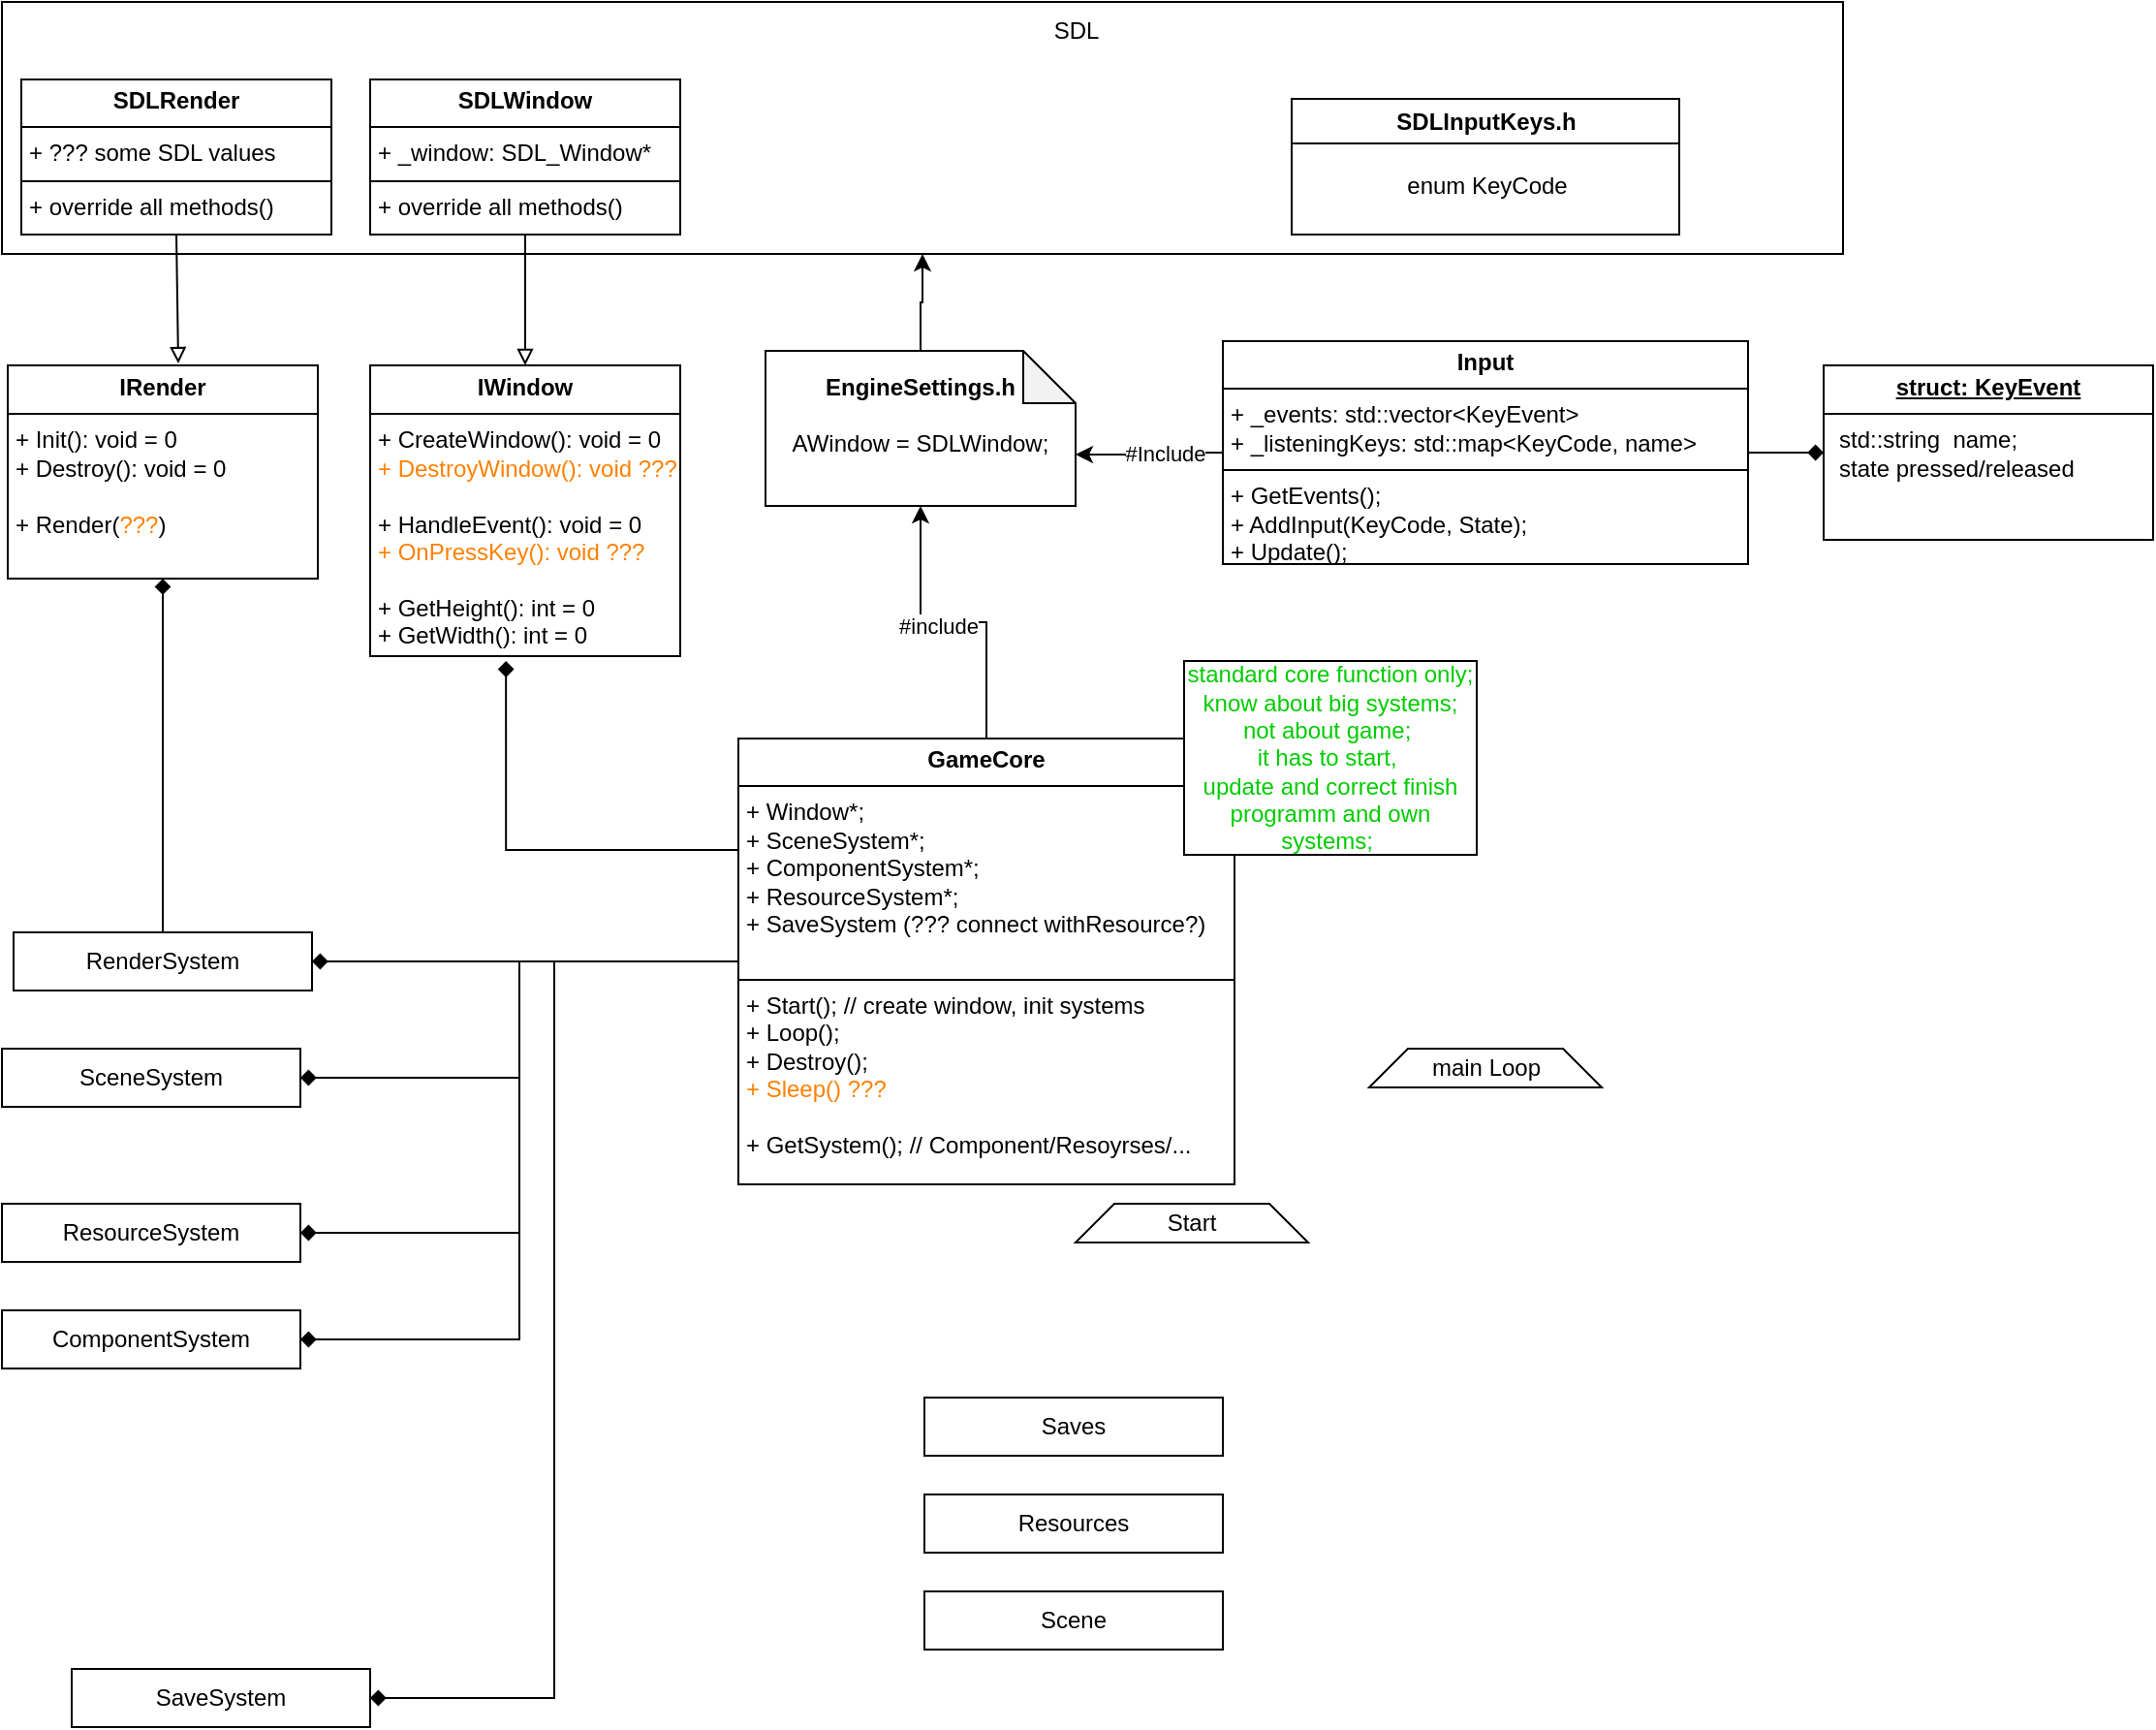 <mxfile version="24.7.6">
  <diagram name="Page-1" id="5kNetyspYmfxLecHSdiX">
    <mxGraphModel dx="1781" dy="647" grid="1" gridSize="10" guides="1" tooltips="1" connect="1" arrows="1" fold="1" page="1" pageScale="1" pageWidth="827" pageHeight="1169" math="0" shadow="0">
      <root>
        <mxCell id="0" />
        <mxCell id="1" parent="0" />
        <mxCell id="S0Dyq1XGVSe3hS3X8ZzL-8" value="" style="rounded=0;whiteSpace=wrap;html=1;" parent="1" vertex="1">
          <mxGeometry x="-140" width="950" height="130" as="geometry" />
        </mxCell>
        <mxCell id="S0Dyq1XGVSe3hS3X8ZzL-1" value="&lt;p style=&quot;margin:0px;margin-top:4px;text-align:center;&quot;&gt;&lt;b&gt;IWindow&lt;/b&gt;&lt;/p&gt;&lt;hr size=&quot;1&quot; style=&quot;border-style:solid;&quot;&gt;&lt;p style=&quot;margin:0px;margin-left:4px;&quot;&gt;+ CreateWindow(): void = 0&lt;/p&gt;&lt;p style=&quot;margin:0px;margin-left:4px;&quot;&gt;&lt;font color=&quot;#ff8000&quot;&gt;+ DestroyWindow(): void ???&lt;/font&gt;&lt;/p&gt;&lt;p style=&quot;margin:0px;margin-left:4px;&quot;&gt;&lt;font color=&quot;#ff8000&quot;&gt;&lt;br&gt;&lt;/font&gt;&lt;/p&gt;&lt;p style=&quot;margin:0px;margin-left:4px;&quot;&gt;+ HandleEvent(): void = 0&lt;/p&gt;&lt;p style=&quot;margin:0px;margin-left:4px;&quot;&gt;&lt;font color=&quot;#ff8000&quot;&gt;+ OnPressKey(): void ???&lt;/font&gt;&lt;/p&gt;&lt;p style=&quot;margin:0px;margin-left:4px;&quot;&gt;&amp;nbsp;&lt;/p&gt;&lt;p style=&quot;margin:0px;margin-left:4px;&quot;&gt;+ GetHeight(): int = 0&lt;/p&gt;&lt;p style=&quot;margin:0px;margin-left:4px;&quot;&gt;+ GetWidth(): int = 0&lt;/p&gt;" style="verticalAlign=top;align=left;overflow=fill;html=1;whiteSpace=wrap;" parent="1" vertex="1">
          <mxGeometry x="50" y="187.5" width="160" height="150" as="geometry" />
        </mxCell>
        <mxCell id="S0Dyq1XGVSe3hS3X8ZzL-5" style="edgeStyle=orthogonalEdgeStyle;rounded=0;orthogonalLoop=1;jettySize=auto;html=1;entryX=0.5;entryY=0;entryDx=0;entryDy=0;endArrow=block;endFill=0;" parent="1" source="S0Dyq1XGVSe3hS3X8ZzL-2" target="S0Dyq1XGVSe3hS3X8ZzL-1" edge="1">
          <mxGeometry relative="1" as="geometry" />
        </mxCell>
        <mxCell id="S0Dyq1XGVSe3hS3X8ZzL-2" value="&lt;p style=&quot;margin:0px;margin-top:4px;text-align:center;&quot;&gt;&lt;b&gt;SDLWindow&lt;/b&gt;&lt;/p&gt;&lt;hr size=&quot;1&quot; style=&quot;border-style:solid;&quot;&gt;&lt;p style=&quot;margin:0px;margin-left:4px;&quot;&gt;+ _window: SDL_Window*&lt;/p&gt;&lt;hr size=&quot;1&quot; style=&quot;border-style:solid;&quot;&gt;&lt;p style=&quot;margin:0px;margin-left:4px;&quot;&gt;+ override all methods()&lt;/p&gt;" style="verticalAlign=top;align=left;overflow=fill;html=1;whiteSpace=wrap;" parent="1" vertex="1">
          <mxGeometry x="50" y="40" width="160" height="80" as="geometry" />
        </mxCell>
        <mxCell id="nveFnXbDkoNc9zzOz1kl-4" style="edgeStyle=orthogonalEdgeStyle;rounded=0;orthogonalLoop=1;jettySize=auto;html=1;exitX=0;exitY=0.5;exitDx=0;exitDy=0;entryX=1;entryY=0.5;entryDx=0;entryDy=0;endArrow=diamond;endFill=1;" edge="1" parent="1" source="S0Dyq1XGVSe3hS3X8ZzL-6" target="9YUIQhJSh96qjaXv536v-35">
          <mxGeometry relative="1" as="geometry" />
        </mxCell>
        <mxCell id="nveFnXbDkoNc9zzOz1kl-9" style="edgeStyle=orthogonalEdgeStyle;rounded=0;orthogonalLoop=1;jettySize=auto;html=1;exitX=0;exitY=0.5;exitDx=0;exitDy=0;entryX=1;entryY=0.5;entryDx=0;entryDy=0;endArrow=diamond;endFill=1;" edge="1" parent="1" source="S0Dyq1XGVSe3hS3X8ZzL-6" target="9YUIQhJSh96qjaXv536v-31">
          <mxGeometry relative="1" as="geometry" />
        </mxCell>
        <mxCell id="S0Dyq1XGVSe3hS3X8ZzL-6" value="&lt;p style=&quot;margin:0px;margin-top:4px;text-align:center;&quot;&gt;&lt;b&gt;GameCore&lt;/b&gt;&lt;/p&gt;&lt;hr size=&quot;1&quot; style=&quot;border-style:solid;&quot;&gt;&lt;p style=&quot;margin:0px;margin-left:4px;&quot;&gt;+ Window*;&lt;/p&gt;&lt;p style=&quot;margin:0px;margin-left:4px;&quot;&gt;+ SceneSystem*;&lt;/p&gt;&lt;p style=&quot;margin:0px;margin-left:4px;&quot;&gt;+ ComponentSystem*;&lt;/p&gt;&lt;p style=&quot;margin:0px;margin-left:4px;&quot;&gt;+ ResourceSystem*;&lt;/p&gt;&lt;p style=&quot;margin:0px;margin-left:4px;&quot;&gt;+ SaveSystem (??? connect withResource?)&amp;nbsp;&lt;/p&gt;&lt;p style=&quot;margin:0px;margin-left:4px;&quot;&gt;&lt;br&gt;&lt;/p&gt;&lt;hr size=&quot;1&quot; style=&quot;border-style:solid;&quot;&gt;&lt;p style=&quot;margin:0px;margin-left:4px;&quot;&gt;+ Start(); // create window, init systems&lt;/p&gt;&lt;p style=&quot;margin:0px;margin-left:4px;&quot;&gt;+ Loop();&lt;/p&gt;&lt;p style=&quot;margin:0px;margin-left:4px;&quot;&gt;+ Destroy();&lt;/p&gt;&lt;p style=&quot;margin:0px;margin-left:4px;&quot;&gt;&lt;font color=&quot;#ff8000&quot;&gt;+ Sleep() ???&lt;/font&gt;&lt;/p&gt;&lt;p style=&quot;margin:0px;margin-left:4px;&quot;&gt;&lt;font color=&quot;#ff8000&quot;&gt;&lt;br&gt;&lt;/font&gt;&lt;/p&gt;&lt;p style=&quot;margin:0px;margin-left:4px;&quot;&gt;+ GetSystem(); // Component/Resoyrses/...&lt;/p&gt;" style="verticalAlign=top;align=left;overflow=fill;html=1;whiteSpace=wrap;" parent="1" vertex="1">
          <mxGeometry x="240" y="380" width="256" height="230" as="geometry" />
        </mxCell>
        <mxCell id="9YUIQhJSh96qjaXv536v-18" style="edgeStyle=orthogonalEdgeStyle;rounded=0;orthogonalLoop=1;jettySize=auto;html=1;exitX=1;exitY=0.5;exitDx=0;exitDy=0;entryX=0;entryY=0.5;entryDx=0;entryDy=0;horizontal=1;endArrow=diamond;endFill=1;" parent="1" source="S0Dyq1XGVSe3hS3X8ZzL-7" target="9YUIQhJSh96qjaXv536v-17" edge="1">
          <mxGeometry relative="1" as="geometry" />
        </mxCell>
        <mxCell id="S0Dyq1XGVSe3hS3X8ZzL-7" value="&lt;p style=&quot;margin:0px;margin-top:4px;text-align:center;&quot;&gt;&lt;b&gt;Input&lt;/b&gt;&lt;/p&gt;&lt;hr size=&quot;1&quot; style=&quot;border-style:solid;&quot;&gt;&lt;p style=&quot;margin:0px;margin-left:4px;&quot;&gt;+ _events: std::vector&amp;lt;KeyEvent&amp;gt;&lt;/p&gt;&lt;p style=&quot;margin:0px;margin-left:4px;&quot;&gt;+ _listeningKeys: std::map&amp;lt;KeyCode, name&amp;gt;&lt;/p&gt;&lt;hr size=&quot;1&quot; style=&quot;border-style:solid;&quot;&gt;&lt;p style=&quot;margin:0px;margin-left:4px;&quot;&gt;+ GetEvents();&amp;nbsp;&lt;/p&gt;&lt;p style=&quot;margin:0px;margin-left:4px;&quot;&gt;+ AddInput(KeyCode, State);&lt;/p&gt;&lt;p style=&quot;margin:0px;margin-left:4px;&quot;&gt;+ Update();&amp;nbsp;&lt;/p&gt;" style="verticalAlign=top;align=left;overflow=fill;html=1;whiteSpace=wrap;" parent="1" vertex="1">
          <mxGeometry x="490" y="175" width="271" height="115" as="geometry" />
        </mxCell>
        <mxCell id="S0Dyq1XGVSe3hS3X8ZzL-9" value="SDL" style="text;html=1;align=center;verticalAlign=middle;resizable=0;points=[];autosize=1;strokeColor=none;fillColor=none;" parent="1" vertex="1">
          <mxGeometry x="389" width="50" height="30" as="geometry" />
        </mxCell>
        <mxCell id="9YUIQhJSh96qjaXv536v-4" style="edgeStyle=orthogonalEdgeStyle;rounded=0;orthogonalLoop=1;jettySize=auto;html=1;" parent="1" source="9YUIQhJSh96qjaXv536v-2" target="S0Dyq1XGVSe3hS3X8ZzL-8" edge="1">
          <mxGeometry relative="1" as="geometry" />
        </mxCell>
        <mxCell id="9YUIQhJSh96qjaXv536v-2" value="&lt;b&gt;EngineSettings.h&lt;/b&gt;&lt;div&gt;&lt;b&gt;&lt;br&gt;&lt;/b&gt;&lt;/div&gt;&lt;div&gt;AWindow = SDLWindow;&lt;/div&gt;&lt;div&gt;&lt;b&gt;&lt;br&gt;&lt;/b&gt;&lt;/div&gt;" style="shape=note;whiteSpace=wrap;html=1;backgroundOutline=1;darkOpacity=0.05;align=center;size=27;" parent="1" vertex="1">
          <mxGeometry x="254" y="180" width="160" height="80" as="geometry" />
        </mxCell>
        <mxCell id="9YUIQhJSh96qjaXv536v-8" value="SDLInputKeys.h" style="swimlane;whiteSpace=wrap;html=1;" parent="1" vertex="1">
          <mxGeometry x="525.5" y="50" width="200" height="70" as="geometry">
            <mxRectangle x="660" y="330" width="130" height="30" as="alternateBounds" />
          </mxGeometry>
        </mxCell>
        <mxCell id="9YUIQhJSh96qjaXv536v-10" value="enum KeyCode" style="text;html=1;align=center;verticalAlign=middle;resizable=0;points=[];autosize=1;strokeColor=none;fillColor=none;rotation=0;" parent="9YUIQhJSh96qjaXv536v-8" vertex="1">
          <mxGeometry x="45" y="30" width="110" height="30" as="geometry" />
        </mxCell>
        <mxCell id="9YUIQhJSh96qjaXv536v-17" value="&lt;p style=&quot;margin:0px;margin-top:4px;text-align:center;text-decoration:underline;&quot;&gt;&lt;b&gt;struct: KeyEvent&lt;/b&gt;&lt;/p&gt;&lt;hr size=&quot;1&quot; style=&quot;border-style:solid;&quot;&gt;&lt;p style=&quot;margin:0px;margin-left:8px;&quot;&gt;std::string &amp;nbsp;name;&lt;br&gt;state pressed/released&lt;/p&gt;" style="verticalAlign=top;align=left;overflow=fill;html=1;whiteSpace=wrap;" parent="1" vertex="1">
          <mxGeometry x="800" y="187.5" width="170" height="90" as="geometry" />
        </mxCell>
        <mxCell id="9YUIQhJSh96qjaXv536v-19" style="edgeStyle=orthogonalEdgeStyle;rounded=0;orthogonalLoop=1;jettySize=auto;html=1;entryX=0;entryY=0;entryDx=160;entryDy=53.5;entryPerimeter=0;" parent="1" source="S0Dyq1XGVSe3hS3X8ZzL-7" target="9YUIQhJSh96qjaXv536v-2" edge="1">
          <mxGeometry relative="1" as="geometry" />
        </mxCell>
        <mxCell id="9YUIQhJSh96qjaXv536v-20" value="#Include" style="edgeLabel;html=1;align=center;verticalAlign=middle;resizable=0;points=[];" parent="9YUIQhJSh96qjaXv536v-19" vertex="1" connectable="0">
          <mxGeometry x="0.135" y="-2" relative="1" as="geometry">
            <mxPoint x="12" y="1" as="offset" />
          </mxGeometry>
        </mxCell>
        <mxCell id="9YUIQhJSh96qjaXv536v-21" value="main Loop" style="shape=trapezoid;perimeter=trapezoidPerimeter;whiteSpace=wrap;html=1;fixedSize=1;" parent="1" vertex="1">
          <mxGeometry x="565.5" y="540" width="120" height="20" as="geometry" />
        </mxCell>
        <mxCell id="9YUIQhJSh96qjaXv536v-24" value="&lt;font color=&quot;#00cc00&quot;&gt;standard core function only;&lt;/font&gt;&lt;div&gt;&lt;font color=&quot;#00cc00&quot;&gt;know about big systems; not about game;&amp;nbsp;&lt;/font&gt;&lt;/div&gt;&lt;div&gt;&lt;font color=&quot;#00cc00&quot;&gt;it has to start,&amp;nbsp;&lt;/font&gt;&lt;/div&gt;&lt;div&gt;&lt;font color=&quot;#00cc00&quot;&gt;update and correct finish programm and own systems;&amp;nbsp;&lt;/font&gt;&lt;/div&gt;" style="rounded=0;whiteSpace=wrap;html=1;" parent="1" vertex="1">
          <mxGeometry x="470" y="340" width="151" height="100" as="geometry" />
        </mxCell>
        <mxCell id="9YUIQhJSh96qjaXv536v-27" value="Scene" style="rounded=0;whiteSpace=wrap;html=1;" parent="1" vertex="1">
          <mxGeometry x="336" y="820" width="154" height="30" as="geometry" />
        </mxCell>
        <mxCell id="9YUIQhJSh96qjaXv536v-28" value="Resources" style="rounded=0;whiteSpace=wrap;html=1;" parent="1" vertex="1">
          <mxGeometry x="336" y="770" width="154" height="30" as="geometry" />
        </mxCell>
        <mxCell id="9YUIQhJSh96qjaXv536v-29" value="Saves" style="rounded=0;whiteSpace=wrap;html=1;" parent="1" vertex="1">
          <mxGeometry x="336" y="720" width="154" height="30" as="geometry" />
        </mxCell>
        <mxCell id="9YUIQhJSh96qjaXv536v-30" value="ComponentSystem" style="rounded=0;whiteSpace=wrap;html=1;" parent="1" vertex="1">
          <mxGeometry x="-140" y="675" width="154" height="30" as="geometry" />
        </mxCell>
        <mxCell id="9YUIQhJSh96qjaXv536v-31" value="SceneSystem" style="rounded=0;whiteSpace=wrap;html=1;" parent="1" vertex="1">
          <mxGeometry x="-140" y="540" width="154" height="30" as="geometry" />
        </mxCell>
        <mxCell id="9YUIQhJSh96qjaXv536v-32" value="ResourceSystem" style="rounded=0;whiteSpace=wrap;html=1;" parent="1" vertex="1">
          <mxGeometry x="-140" y="620" width="154" height="30" as="geometry" />
        </mxCell>
        <mxCell id="9YUIQhJSh96qjaXv536v-33" value="RenderSystem" style="rounded=0;whiteSpace=wrap;html=1;" parent="1" vertex="1">
          <mxGeometry x="-134" y="480" width="154" height="30" as="geometry" />
        </mxCell>
        <mxCell id="9YUIQhJSh96qjaXv536v-35" value="SaveSystem" style="rounded=0;whiteSpace=wrap;html=1;" parent="1" vertex="1">
          <mxGeometry x="-104" y="860" width="154" height="30" as="geometry" />
        </mxCell>
        <mxCell id="nveFnXbDkoNc9zzOz1kl-1" style="edgeStyle=orthogonalEdgeStyle;rounded=0;orthogonalLoop=1;jettySize=auto;html=1;exitX=0.5;exitY=0;exitDx=0;exitDy=0;entryX=0.5;entryY=1;entryDx=0;entryDy=0;entryPerimeter=0;" edge="1" parent="1" source="S0Dyq1XGVSe3hS3X8ZzL-6" target="9YUIQhJSh96qjaXv536v-2">
          <mxGeometry relative="1" as="geometry" />
        </mxCell>
        <mxCell id="nveFnXbDkoNc9zzOz1kl-2" value="#include" style="edgeLabel;html=1;align=center;verticalAlign=middle;resizable=0;points=[];" vertex="1" connectable="0" parent="nveFnXbDkoNc9zzOz1kl-1">
          <mxGeometry x="0.11" y="2" relative="1" as="geometry">
            <mxPoint as="offset" />
          </mxGeometry>
        </mxCell>
        <mxCell id="nveFnXbDkoNc9zzOz1kl-3" value="Start" style="shape=trapezoid;perimeter=trapezoidPerimeter;whiteSpace=wrap;html=1;fixedSize=1;" vertex="1" parent="1">
          <mxGeometry x="414" y="620" width="120" height="20" as="geometry" />
        </mxCell>
        <mxCell id="nveFnXbDkoNc9zzOz1kl-5" style="edgeStyle=orthogonalEdgeStyle;rounded=0;orthogonalLoop=1;jettySize=auto;html=1;exitX=0;exitY=0.5;exitDx=0;exitDy=0;entryX=1;entryY=0.5;entryDx=0;entryDy=0;endArrow=diamond;endFill=1;" edge="1" parent="1" source="S0Dyq1XGVSe3hS3X8ZzL-6" target="9YUIQhJSh96qjaXv536v-33">
          <mxGeometry relative="1" as="geometry">
            <mxPoint x="250" y="495" as="sourcePoint" />
            <mxPoint x="184" y="535" as="targetPoint" />
          </mxGeometry>
        </mxCell>
        <mxCell id="nveFnXbDkoNc9zzOz1kl-6" style="edgeStyle=orthogonalEdgeStyle;rounded=0;orthogonalLoop=1;jettySize=auto;html=1;exitX=0;exitY=0.5;exitDx=0;exitDy=0;entryX=1;entryY=0.5;entryDx=0;entryDy=0;endArrow=diamond;endFill=1;" edge="1" parent="1" source="S0Dyq1XGVSe3hS3X8ZzL-6" target="9YUIQhJSh96qjaXv536v-32">
          <mxGeometry relative="1" as="geometry">
            <mxPoint x="250" y="495" as="sourcePoint" />
            <mxPoint x="184" y="593" as="targetPoint" />
          </mxGeometry>
        </mxCell>
        <mxCell id="nveFnXbDkoNc9zzOz1kl-7" style="edgeStyle=orthogonalEdgeStyle;rounded=0;orthogonalLoop=1;jettySize=auto;html=1;exitX=0;exitY=0.5;exitDx=0;exitDy=0;entryX=1;entryY=0.5;entryDx=0;entryDy=0;endArrow=diamond;endFill=1;" edge="1" parent="1" source="S0Dyq1XGVSe3hS3X8ZzL-6" target="9YUIQhJSh96qjaXv536v-30">
          <mxGeometry relative="1" as="geometry">
            <mxPoint x="250" y="495" as="sourcePoint" />
            <mxPoint x="184" y="655" as="targetPoint" />
          </mxGeometry>
        </mxCell>
        <mxCell id="nveFnXbDkoNc9zzOz1kl-11" value="" style="edgeStyle=orthogonalEdgeStyle;rounded=0;orthogonalLoop=1;jettySize=auto;html=1;exitX=0.5;exitY=0;exitDx=0;exitDy=0;entryX=0.5;entryY=1;entryDx=0;entryDy=0;endArrow=diamond;endFill=1;" edge="1" parent="1" source="9YUIQhJSh96qjaXv536v-33" target="nveFnXbDkoNc9zzOz1kl-10">
          <mxGeometry relative="1" as="geometry">
            <mxPoint x="240" y="438" as="sourcePoint" />
            <mxPoint x="110" y="340" as="targetPoint" />
          </mxGeometry>
        </mxCell>
        <mxCell id="nveFnXbDkoNc9zzOz1kl-10" value="&lt;p style=&quot;margin:0px;margin-top:4px;text-align:center;&quot;&gt;&lt;b&gt;IRender&lt;/b&gt;&lt;/p&gt;&lt;hr size=&quot;1&quot; style=&quot;border-style:solid;&quot;&gt;&lt;p style=&quot;margin:0px;margin-left:4px;&quot;&gt;+ Init(): void = 0&lt;/p&gt;&lt;p style=&quot;margin:0px;margin-left:4px;&quot;&gt;+ Destroy(): void = 0&lt;/p&gt;&lt;p style=&quot;margin:0px;margin-left:4px;&quot;&gt;&lt;font color=&quot;#ff8000&quot;&gt;&lt;br&gt;&lt;/font&gt;&lt;/p&gt;&lt;p style=&quot;margin:0px;margin-left:4px;&quot;&gt;+ Render(&lt;font color=&quot;#ff8000&quot;&gt;???&lt;/font&gt;)&lt;/p&gt;&lt;p style=&quot;margin:0px;margin-left:4px;&quot;&gt;&amp;nbsp;&lt;/p&gt;" style="verticalAlign=top;align=left;overflow=fill;html=1;whiteSpace=wrap;" vertex="1" parent="1">
          <mxGeometry x="-137" y="187.5" width="160" height="110" as="geometry" />
        </mxCell>
        <mxCell id="nveFnXbDkoNc9zzOz1kl-12" value="&lt;p style=&quot;margin:0px;margin-top:4px;text-align:center;&quot;&gt;&lt;b&gt;SDLRender&lt;/b&gt;&lt;/p&gt;&lt;hr size=&quot;1&quot; style=&quot;border-style:solid;&quot;&gt;&lt;p style=&quot;margin:0px;margin-left:4px;&quot;&gt;+ ??? some SDL values&lt;/p&gt;&lt;hr size=&quot;1&quot; style=&quot;border-style:solid;&quot;&gt;&lt;p style=&quot;margin:0px;margin-left:4px;&quot;&gt;+ override all methods()&lt;/p&gt;" style="verticalAlign=top;align=left;overflow=fill;html=1;whiteSpace=wrap;" vertex="1" parent="1">
          <mxGeometry x="-130" y="40" width="160" height="80" as="geometry" />
        </mxCell>
        <mxCell id="nveFnXbDkoNc9zzOz1kl-13" style="rounded=0;orthogonalLoop=1;jettySize=auto;html=1;exitX=0.5;exitY=1;exitDx=0;exitDy=0;entryX=0.55;entryY=-0.009;entryDx=0;entryDy=0;entryPerimeter=0;endArrow=block;endFill=0;" edge="1" parent="1" source="nveFnXbDkoNc9zzOz1kl-12" target="nveFnXbDkoNc9zzOz1kl-10">
          <mxGeometry relative="1" as="geometry" />
        </mxCell>
        <mxCell id="nveFnXbDkoNc9zzOz1kl-14" style="edgeStyle=orthogonalEdgeStyle;rounded=0;orthogonalLoop=1;jettySize=auto;html=1;exitX=0;exitY=0.25;exitDx=0;exitDy=0;entryX=0.438;entryY=1.017;entryDx=0;entryDy=0;entryPerimeter=0;endArrow=diamond;endFill=1;" edge="1" parent="1" source="S0Dyq1XGVSe3hS3X8ZzL-6" target="S0Dyq1XGVSe3hS3X8ZzL-1">
          <mxGeometry relative="1" as="geometry" />
        </mxCell>
      </root>
    </mxGraphModel>
  </diagram>
</mxfile>
